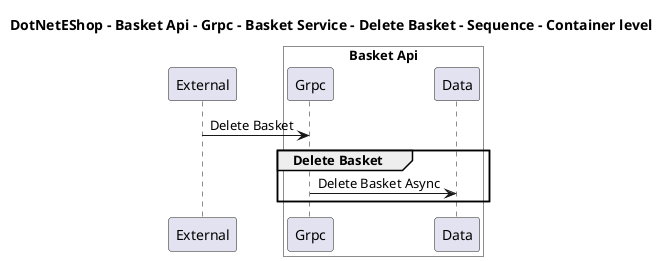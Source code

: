@startuml

title DotNetEShop - Basket Api - Grpc - Basket Service - Delete Basket - Sequence - Container level

participant "External" as C4InterFlow.SoftwareSystems.ExternalSystem

box "Basket Api" #White
    participant "Grpc" as DotNetEShop.SoftwareSystems.BasketApi.Containers.Grpc
    participant "Data" as DotNetEShop.SoftwareSystems.BasketApi.Containers.Data
end box


C4InterFlow.SoftwareSystems.ExternalSystem -> DotNetEShop.SoftwareSystems.BasketApi.Containers.Grpc : Delete Basket
group Delete Basket
DotNetEShop.SoftwareSystems.BasketApi.Containers.Grpc -> DotNetEShop.SoftwareSystems.BasketApi.Containers.Data : Delete Basket Async
end


@enduml
